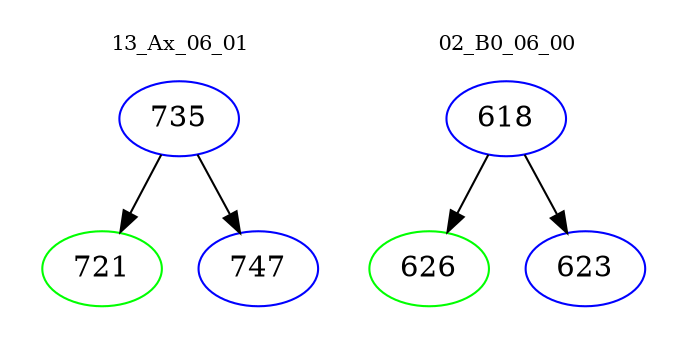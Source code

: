 digraph{
subgraph cluster_0 {
color = white
label = "13_Ax_06_01";
fontsize=10;
T0_735 [label="735", color="blue"]
T0_735 -> T0_721 [color="black"]
T0_721 [label="721", color="green"]
T0_735 -> T0_747 [color="black"]
T0_747 [label="747", color="blue"]
}
subgraph cluster_1 {
color = white
label = "02_B0_06_00";
fontsize=10;
T1_618 [label="618", color="blue"]
T1_618 -> T1_626 [color="black"]
T1_626 [label="626", color="green"]
T1_618 -> T1_623 [color="black"]
T1_623 [label="623", color="blue"]
}
}
